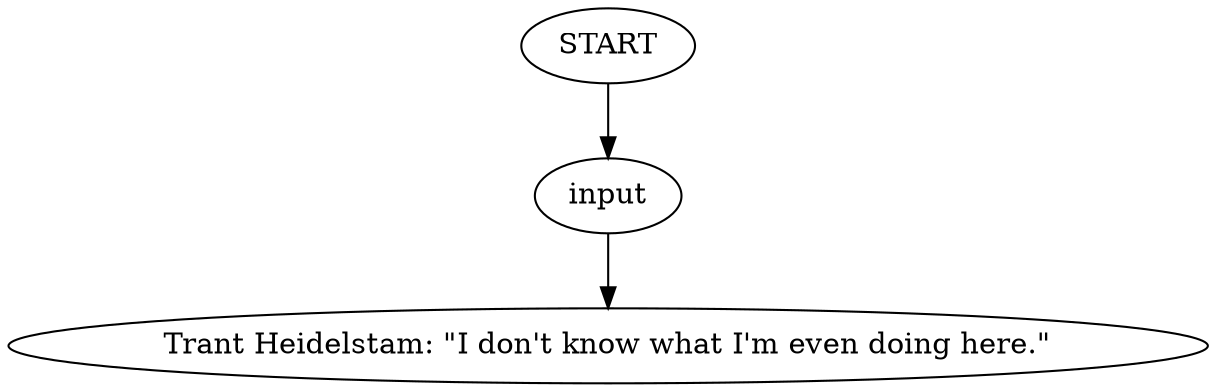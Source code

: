 # VILLAGE / TRANT HEIDELSTAM barks
# your old posse. formerly near FELD electrics building with his kid
# ==================================================
digraph G {
	  0 [label="START"];
	  1 [label="input"];
	  3 [label="Trant Heidelstam: \"I don't know what I'm even doing here.\""];
	  0 -> 1
	  1 -> 3
}

